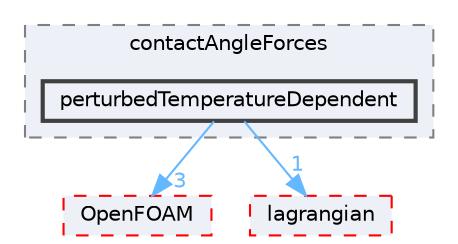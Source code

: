 digraph "src/regionModels/surfaceFilmModels/submodels/kinematic/force/contactAngleForces/perturbedTemperatureDependent"
{
 // LATEX_PDF_SIZE
  bgcolor="transparent";
  edge [fontname=Helvetica,fontsize=10,labelfontname=Helvetica,labelfontsize=10];
  node [fontname=Helvetica,fontsize=10,shape=box,height=0.2,width=0.4];
  compound=true
  subgraph clusterdir_ba3221cac8085663135ad3e23e7eee8e {
    graph [ bgcolor="#edf0f7", pencolor="grey50", label="contactAngleForces", fontname=Helvetica,fontsize=10 style="filled,dashed", URL="dir_ba3221cac8085663135ad3e23e7eee8e.html",tooltip=""]
  dir_2a638c64f1ebe4fe151ec71ec432e63a [label="perturbedTemperatureDependent", fillcolor="#edf0f7", color="grey25", style="filled,bold", URL="dir_2a638c64f1ebe4fe151ec71ec432e63a.html",tooltip=""];
  }
  dir_c5473ff19b20e6ec4dfe5c310b3778a8 [label="OpenFOAM", fillcolor="#edf0f7", color="red", style="filled,dashed", URL="dir_c5473ff19b20e6ec4dfe5c310b3778a8.html",tooltip=""];
  dir_f8c25efc4b6f6a8502a42d5af7554d23 [label="lagrangian", fillcolor="#edf0f7", color="red", style="filled,dashed", URL="dir_f8c25efc4b6f6a8502a42d5af7554d23.html",tooltip=""];
  dir_2a638c64f1ebe4fe151ec71ec432e63a->dir_c5473ff19b20e6ec4dfe5c310b3778a8 [headlabel="3", labeldistance=1.5 headhref="dir_002870_002695.html" href="dir_002870_002695.html" color="steelblue1" fontcolor="steelblue1"];
  dir_2a638c64f1ebe4fe151ec71ec432e63a->dir_f8c25efc4b6f6a8502a42d5af7554d23 [headlabel="1", labeldistance=1.5 headhref="dir_002870_002071.html" href="dir_002870_002071.html" color="steelblue1" fontcolor="steelblue1"];
}
